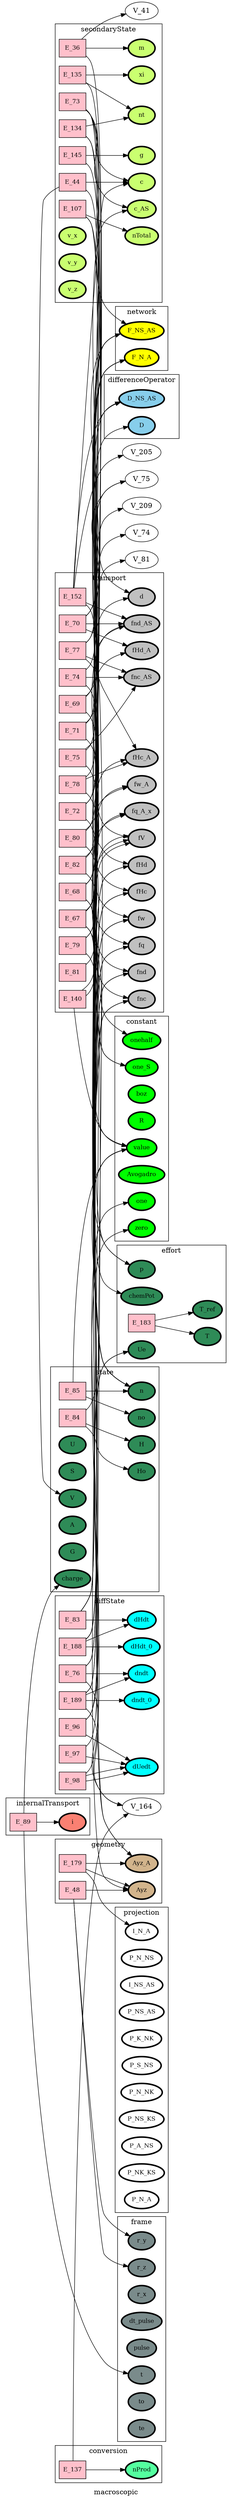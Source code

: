 digraph macroscopic {
label=macroscopic;
rankdir=LR;
E_75 -> V_70  [splines=ortho];
E_75 -> V_99  [splines=ortho];
E_77 -> V_70  [splines=ortho];
E_77 -> V_75  [splines=ortho];
E_77 -> V_99  [splines=ortho];
E_78 -> V_102  [splines=ortho];
E_78 -> V_8  [splines=ortho];
E_79 -> V_1  [splines=ortho];
E_79 -> V_102  [splines=ortho];
E_80 -> V_104  [splines=ortho];
E_80 -> V_8  [splines=ortho];
E_82 -> V_106  [splines=ortho];
E_82 -> V_8  [splines=ortho];
E_67 -> V_17  [splines=ortho];
E_67 -> V_71  [splines=ortho];
E_67 -> V_74  [splines=ortho];
E_67 -> V_81  [splines=ortho];
E_67 -> V_90  [splines=ortho];
E_140 -> V_1  [splines=ortho];
E_140 -> V_92  [splines=ortho];
E_68 -> V_19  [splines=ortho];
E_68 -> V_209  [splines=ortho];
E_68 -> V_215  [splines=ortho];
E_68 -> V_91  [splines=ortho];
E_152 -> V_205  [splines=ortho];
E_152 -> V_215  [splines=ortho];
E_152 -> V_66  [splines=ortho];
E_152 -> V_91  [splines=ortho];
E_69 -> V_70  [splines=ortho];
E_69 -> V_93  [splines=ortho];
E_70 -> V_70  [splines=ortho];
E_70 -> V_75  [splines=ortho];
E_70 -> V_93  [splines=ortho];
E_71 -> V_8  [splines=ortho];
E_71 -> V_95  [splines=ortho];
E_72 -> V_17  [splines=ortho];
E_72 -> V_8  [splines=ortho];
E_74 -> V_92  [splines=ortho];
E_74 -> V_98  [splines=ortho];
subgraph cluster_macroscopic___transport {
label=transport;
rankdir=LR;
V_100 [fillcolor=grey, fontsize=12, label=fnc, penwidth=3, style=filled];
V_102 [fillcolor=grey, fontsize=12, label=fHc_A, penwidth=3, style=filled];
V_103 [fillcolor=grey, fontsize=12, label=fHc, penwidth=3, style=filled];
V_104 [fillcolor=grey, fontsize=12, label=fw_A, penwidth=3, style=filled];
V_105 [fillcolor=grey, fontsize=12, label=fw, penwidth=3, style=filled];
V_106 [fillcolor=grey, fontsize=12, label=fq_A_x, penwidth=3, style=filled];
V_107 [fillcolor=grey, fontsize=12, label=fq, penwidth=3, style=filled];
V_92 [fillcolor=grey, fontsize=12, label=fV, penwidth=3, style=filled];
V_93 [fillcolor=grey, fontsize=12, label=fnd_AS, penwidth=3, style=filled];
V_94 [fillcolor=grey, fontsize=12, label=fnd, penwidth=3, style=filled];
V_95 [fillcolor=grey, fontsize=12, label=fHd_A, penwidth=3, style=filled];
V_96 [fillcolor=grey, fontsize=12, label=fHd, penwidth=3, style=filled];
V_97 [fillcolor=grey, fontsize=12, label=d, penwidth=3, style=filled];
V_99 [fillcolor=grey, fontsize=12, label=fnc_AS, penwidth=3, style=filled];
E_75 [fillcolor=pink, fontsize=12, shape=box, style=filled];
E_75 -> V_100  [splines=ortho];
E_77 [fillcolor=pink, fontsize=12, shape=box, style=filled];
E_77 -> V_102  [splines=ortho];
E_78 [fillcolor=pink, fontsize=12, shape=box, style=filled];
E_78 -> V_103  [splines=ortho];
E_79 [fillcolor=pink, fontsize=12, shape=box, style=filled];
E_79 -> V_104  [splines=ortho];
E_80 [fillcolor=pink, fontsize=12, shape=box, style=filled];
E_80 -> V_105  [splines=ortho];
E_81 [fillcolor=pink, fontsize=12, shape=box, style=filled];
E_81 -> V_106  [splines=ortho];
E_82 [fillcolor=pink, fontsize=12, shape=box, style=filled];
E_82 -> V_107  [splines=ortho];
E_67 [fillcolor=pink, fontsize=12, shape=box, style=filled];
E_67 -> V_92  [splines=ortho];
E_140 [fillcolor=pink, fontsize=12, shape=box, style=filled];
E_140 -> V_92  [splines=ortho];
E_68 [fillcolor=pink, fontsize=12, shape=box, style=filled];
E_68 -> V_93  [splines=ortho];
E_152 [fillcolor=pink, fontsize=12, shape=box, style=filled];
E_152 -> V_93  [splines=ortho];
E_69 [fillcolor=pink, fontsize=12, shape=box, style=filled];
E_69 -> V_94  [splines=ortho];
E_70 [fillcolor=pink, fontsize=12, shape=box, style=filled];
E_70 -> V_95  [splines=ortho];
E_71 [fillcolor=pink, fontsize=12, shape=box, style=filled];
E_71 -> V_96  [splines=ortho];
E_72 [fillcolor=pink, fontsize=12, shape=box, style=filled];
E_72 -> V_97  [splines=ortho];
E_74 [fillcolor=pink, fontsize=12, shape=box, style=filled];
E_74 -> V_99  [splines=ortho];
}

E_179 -> V_201  [splines=ortho];
E_179 -> V_71  [splines=ortho];
E_48 -> V_11  [splines=ortho];
E_48 -> V_12  [splines=ortho];
subgraph cluster_macroscopic___geometry {
label=geometry;
rankdir=LR;
V_215 [fillcolor=tan, fontsize=12, label=Ayz_A, penwidth=3, style=filled];
V_71 [fillcolor=tan, fontsize=12, label=Ayz, penwidth=3, style=filled];
E_179 [fillcolor=pink, fontsize=12, shape=box, style=filled];
E_179 -> V_215  [splines=ortho];
E_48 [fillcolor=pink, fontsize=12, shape=box, style=filled];
E_48 -> V_71  [splines=ortho];
}

subgraph cluster_macroscopic___properties {
label=properties;
rankdir=LR;
}

subgraph cluster_macroscopic___network {
label=network;
rankdir=LR;
V_70 [fillcolor=yellow, fontsize=12, label=F_NS_AS, penwidth=3, style=filled];
V_8 [fillcolor=yellow, fontsize=12, label=F_N_A, penwidth=3, style=filled];
}

subgraph cluster_macroscopic___projection {
label=projection;
rankdir=LR;
V_162 [fillcolor=white, fontsize=12, label=P_N_NS, penwidth=3, style=filled];
V_200 [fillcolor=white, fontsize=12, label=I_NS_AS, penwidth=3, style=filled];
V_201 [fillcolor=white, fontsize=12, label=I_N_A, penwidth=3, style=filled];
V_32 [fillcolor=white, fontsize=12, label=P_NS_AS, penwidth=3, style=filled];
V_33 [fillcolor=white, fontsize=12, label=P_K_NK, penwidth=3, style=filled];
V_34 [fillcolor=white, fontsize=12, label=P_S_NS, penwidth=3, style=filled];
V_35 [fillcolor=white, fontsize=12, label=P_N_NK, penwidth=3, style=filled];
V_36 [fillcolor=white, fontsize=12, label=P_NS_KS, penwidth=3, style=filled];
V_37 [fillcolor=white, fontsize=12, label=P_A_NS, penwidth=3, style=filled];
V_65 [fillcolor=white, fontsize=12, label=P_NK_KS, penwidth=3, style=filled];
V_9 [fillcolor=white, fontsize=12, label=P_N_A, penwidth=3, style=filled];
}

subgraph cluster_macroscopic___differenceOperator {
label=differenceOperator;
rankdir=LR;
V_90 [fillcolor=skyblue, fontsize=12, label=D, penwidth=3, style=filled];
V_91 [fillcolor=skyblue, fontsize=12, label=D_NS_AS, penwidth=3, style=filled];
}

subgraph cluster_macroscopic___frame {
label=frame;
rankdir=LR;
V_10 [fillcolor=lightcyan4, fontsize=12, label=r_x, penwidth=3, style=filled];
V_11 [fillcolor=lightcyan4, fontsize=12, label=r_y, penwidth=3, style=filled];
V_12 [fillcolor=lightcyan4, fontsize=12, label=r_z, penwidth=3, style=filled];
V_216 [fillcolor=lightcyan4, fontsize=12, label=dt_pulse, penwidth=3, style=filled];
V_217 [fillcolor=lightcyan4, fontsize=12, label=pulse, penwidth=3, style=filled];
V_5 [fillcolor=lightcyan4, fontsize=12, label=t, penwidth=3, style=filled];
V_6 [fillcolor=lightcyan4, fontsize=12, label=to, penwidth=3, style=filled];
V_7 [fillcolor=lightcyan4, fontsize=12, label=te, penwidth=3, style=filled];
}

E_84 -> V_1  [splines=ortho];
E_84 -> V_20  [splines=ortho];
E_85 -> V_1  [splines=ortho];
E_85 -> V_16  [splines=ortho];
subgraph cluster_macroscopic___state {
label=state;
rankdir=LR;
V_109 [fillcolor=seagreen4, fontsize=12, label=Ho, penwidth=3, style=filled];
V_110 [fillcolor=seagreen4, fontsize=12, label=no, penwidth=3, style=filled];
V_13 [fillcolor=seagreen4, fontsize=12, label=U, penwidth=3, style=filled];
V_14 [fillcolor=seagreen4, fontsize=12, label=S, penwidth=3, style=filled];
V_15 [fillcolor=seagreen4, fontsize=12, label=V, penwidth=3, style=filled];
V_16 [fillcolor=seagreen4, fontsize=12, label=n, penwidth=3, style=filled];
V_20 [fillcolor=seagreen4, fontsize=12, label=H, penwidth=3, style=filled];
V_21 [fillcolor=seagreen4, fontsize=12, label=A, penwidth=3, style=filled];
V_22 [fillcolor=seagreen4, fontsize=12, label=G, penwidth=3, style=filled];
V_23 [fillcolor=seagreen4, fontsize=12, label=charge, penwidth=3, style=filled];
E_84 [fillcolor=pink, fontsize=12, shape=box, style=filled];
E_84 -> V_109  [splines=ortho];
E_85 [fillcolor=pink, fontsize=12, shape=box, style=filled];
E_85 -> V_110  [splines=ortho];
}

subgraph cluster_macroscopic___constant {
label=constant;
rankdir=LR;
V_1 [fillcolor=green, fontsize=12, label=value, penwidth=3, style=filled];
V_127 [fillcolor=green, fontsize=12, label=one_S, penwidth=3, style=filled];
V_165 [fillcolor=green, fontsize=12, label=boz, penwidth=3, style=filled];
V_166 [fillcolor=green, fontsize=12, label=R, penwidth=3, style=filled];
V_2 [fillcolor=green, fontsize=12, label=one, penwidth=3, style=filled];
V_24 [fillcolor=green, fontsize=12, label=Avogadro, penwidth=3, style=filled];
V_3 [fillcolor=green, fontsize=12, label=zero, penwidth=3, style=filled];
V_4 [fillcolor=green, fontsize=12, label=onehalf, penwidth=3, style=filled];
}

E_183 -> V_18  [splines=ortho];
subgraph cluster_macroscopic___effort {
label=effort;
rankdir=LR;
V_17 [fillcolor=seagreen, fontsize=12, label=p, penwidth=3, style=filled];
V_18 [fillcolor=seagreen, fontsize=12, label=T, penwidth=3, style=filled];
V_19 [fillcolor=seagreen, fontsize=12, label=chemPot, penwidth=3, style=filled];
V_218 [fillcolor=seagreen, fontsize=12, label=T_ref, penwidth=3, style=filled];
V_27 [fillcolor=seagreen, fontsize=12, label=Ue, penwidth=3, style=filled];
E_183 [fillcolor=pink, fontsize=12, shape=box, style=filled];
E_183 -> V_218  [splines=ortho];
}

E_107 -> V_127  [splines=ortho];
E_107 -> V_16  [splines=ortho];
E_134 -> V_127  [splines=ortho];
E_134 -> V_16  [splines=ortho];
E_135 -> V_16  [splines=ortho];
E_135 -> V_168  [splines=ortho];
E_145 -> V_16  [splines=ortho];
E_36 -> V_16  [splines=ortho];
E_36 -> V_41  [splines=ortho];
E_44 -> V_15  [splines=ortho];
E_44 -> V_16  [splines=ortho];
E_73 -> V_4  [splines=ortho];
E_73 -> V_66  [splines=ortho];
E_73 -> V_70  [splines=ortho];
E_73 -> V_97  [splines=ortho];
subgraph cluster_macroscopic___secondaryState {
label=secondaryState;
rankdir=LR;
V_128 [fillcolor=darkolivegreen1, fontsize=12, label=nTotal, penwidth=3, style=filled];
V_168 [fillcolor=darkolivegreen1, fontsize=12, label=nt, penwidth=3, style=filled];
V_169 [fillcolor=darkolivegreen1, fontsize=12, label=xi, penwidth=3, style=filled];
V_176 [fillcolor=darkolivegreen1, fontsize=12, label=g, penwidth=3, style=filled];
V_28 [fillcolor=darkolivegreen1, fontsize=12, label=v_x, penwidth=3, style=filled];
V_29 [fillcolor=darkolivegreen1, fontsize=12, label=v_y, penwidth=3, style=filled];
V_30 [fillcolor=darkolivegreen1, fontsize=12, label=v_z, penwidth=3, style=filled];
V_57 [fillcolor=darkolivegreen1, fontsize=12, label=m, penwidth=3, style=filled];
V_66 [fillcolor=darkolivegreen1, fontsize=12, label=c, penwidth=3, style=filled];
V_98 [fillcolor=darkolivegreen1, fontsize=12, label=c_AS, penwidth=3, style=filled];
E_107 [fillcolor=pink, fontsize=12, shape=box, style=filled];
E_107 -> V_128  [splines=ortho];
E_134 [fillcolor=pink, fontsize=12, shape=box, style=filled];
E_134 -> V_168  [splines=ortho];
E_135 [fillcolor=pink, fontsize=12, shape=box, style=filled];
E_135 -> V_169  [splines=ortho];
E_145 [fillcolor=pink, fontsize=12, shape=box, style=filled];
E_145 -> V_176  [splines=ortho];
E_36 [fillcolor=pink, fontsize=12, shape=box, style=filled];
E_36 -> V_57  [splines=ortho];
E_44 [fillcolor=pink, fontsize=12, shape=box, style=filled];
E_44 -> V_66  [splines=ortho];
E_73 [fillcolor=pink, fontsize=12, shape=box, style=filled];
E_73 -> V_98  [splines=ortho];
}

E_137 -> V_164  [splines=ortho];
subgraph cluster_macroscopic___conversion {
label=conversion;
rankdir=LR;
V_170 [fillcolor=seagreen1, fontsize=12, label=nProd, penwidth=3, style=filled];
E_137 [fillcolor=pink, fontsize=12, shape=box, style=filled];
E_137 -> V_170  [splines=ortho];
}

E_76 -> V_100  [splines=ortho];
E_76 -> V_164  [splines=ortho];
E_76 -> V_94  [splines=ortho];
E_83 -> V_103  [splines=ortho];
E_83 -> V_105  [splines=ortho];
E_83 -> V_107  [splines=ortho];
E_83 -> V_96  [splines=ortho];
E_96 -> V_2  [splines=ortho];
E_96 -> V_27  [splines=ortho];
E_97 -> V_27  [splines=ortho];
E_98 -> V_118  [splines=ortho];
E_98 -> V_3  [splines=ortho];
E_188 -> V_103  [splines=ortho];
E_188 -> V_105  [splines=ortho];
E_188 -> V_107  [splines=ortho];
E_188 -> V_108  [splines=ortho];
E_188 -> V_96  [splines=ortho];
E_189 -> V_100  [splines=ortho];
E_189 -> V_101  [splines=ortho];
E_189 -> V_164  [splines=ortho];
E_189 -> V_94  [splines=ortho];
subgraph cluster_macroscopic___diffState {
label=diffState;
rankdir=LR;
V_101 [fillcolor=cyan, fontsize=12, label=dndt, penwidth=3, style=filled];
V_108 [fillcolor=cyan, fontsize=12, label=dHdt, penwidth=3, style=filled];
V_118 [fillcolor=cyan, fontsize=12, label=dUedt, penwidth=3, style=filled];
V_221 [fillcolor=cyan, fontsize=12, label=dHdt_0, penwidth=3, style=filled];
V_222 [fillcolor=cyan, fontsize=12, label=dndt_0, penwidth=3, style=filled];
E_76 [fillcolor=pink, fontsize=12, shape=box, style=filled];
E_76 -> V_101  [splines=ortho];
E_83 [fillcolor=pink, fontsize=12, shape=box, style=filled];
E_83 -> V_108  [splines=ortho];
E_96 [fillcolor=pink, fontsize=12, shape=box, style=filled];
E_96 -> V_118  [splines=ortho];
E_97 [fillcolor=pink, fontsize=12, shape=box, style=filled];
E_97 -> V_118  [splines=ortho];
E_98 [fillcolor=pink, fontsize=12, shape=box, style=filled];
E_98 -> V_118  [splines=ortho];
E_188 [fillcolor=pink, fontsize=12, shape=box, style=filled];
E_188 -> V_221  [splines=ortho];
E_189 [fillcolor=pink, fontsize=12, shape=box, style=filled];
E_189 -> V_222  [splines=ortho];
}

E_89 -> V_23  [splines=ortho];
E_89 -> V_5  [splines=ortho];
subgraph cluster_macroscopic___internalTransport {
label=internalTransport;
rankdir=LR;
V_113 [fillcolor=salmon, fontsize=12, label=i, penwidth=3, style=filled];
E_89 [fillcolor=pink, fontsize=12, shape=box, style=filled];
E_89 -> V_113  [splines=ortho];
}

}
